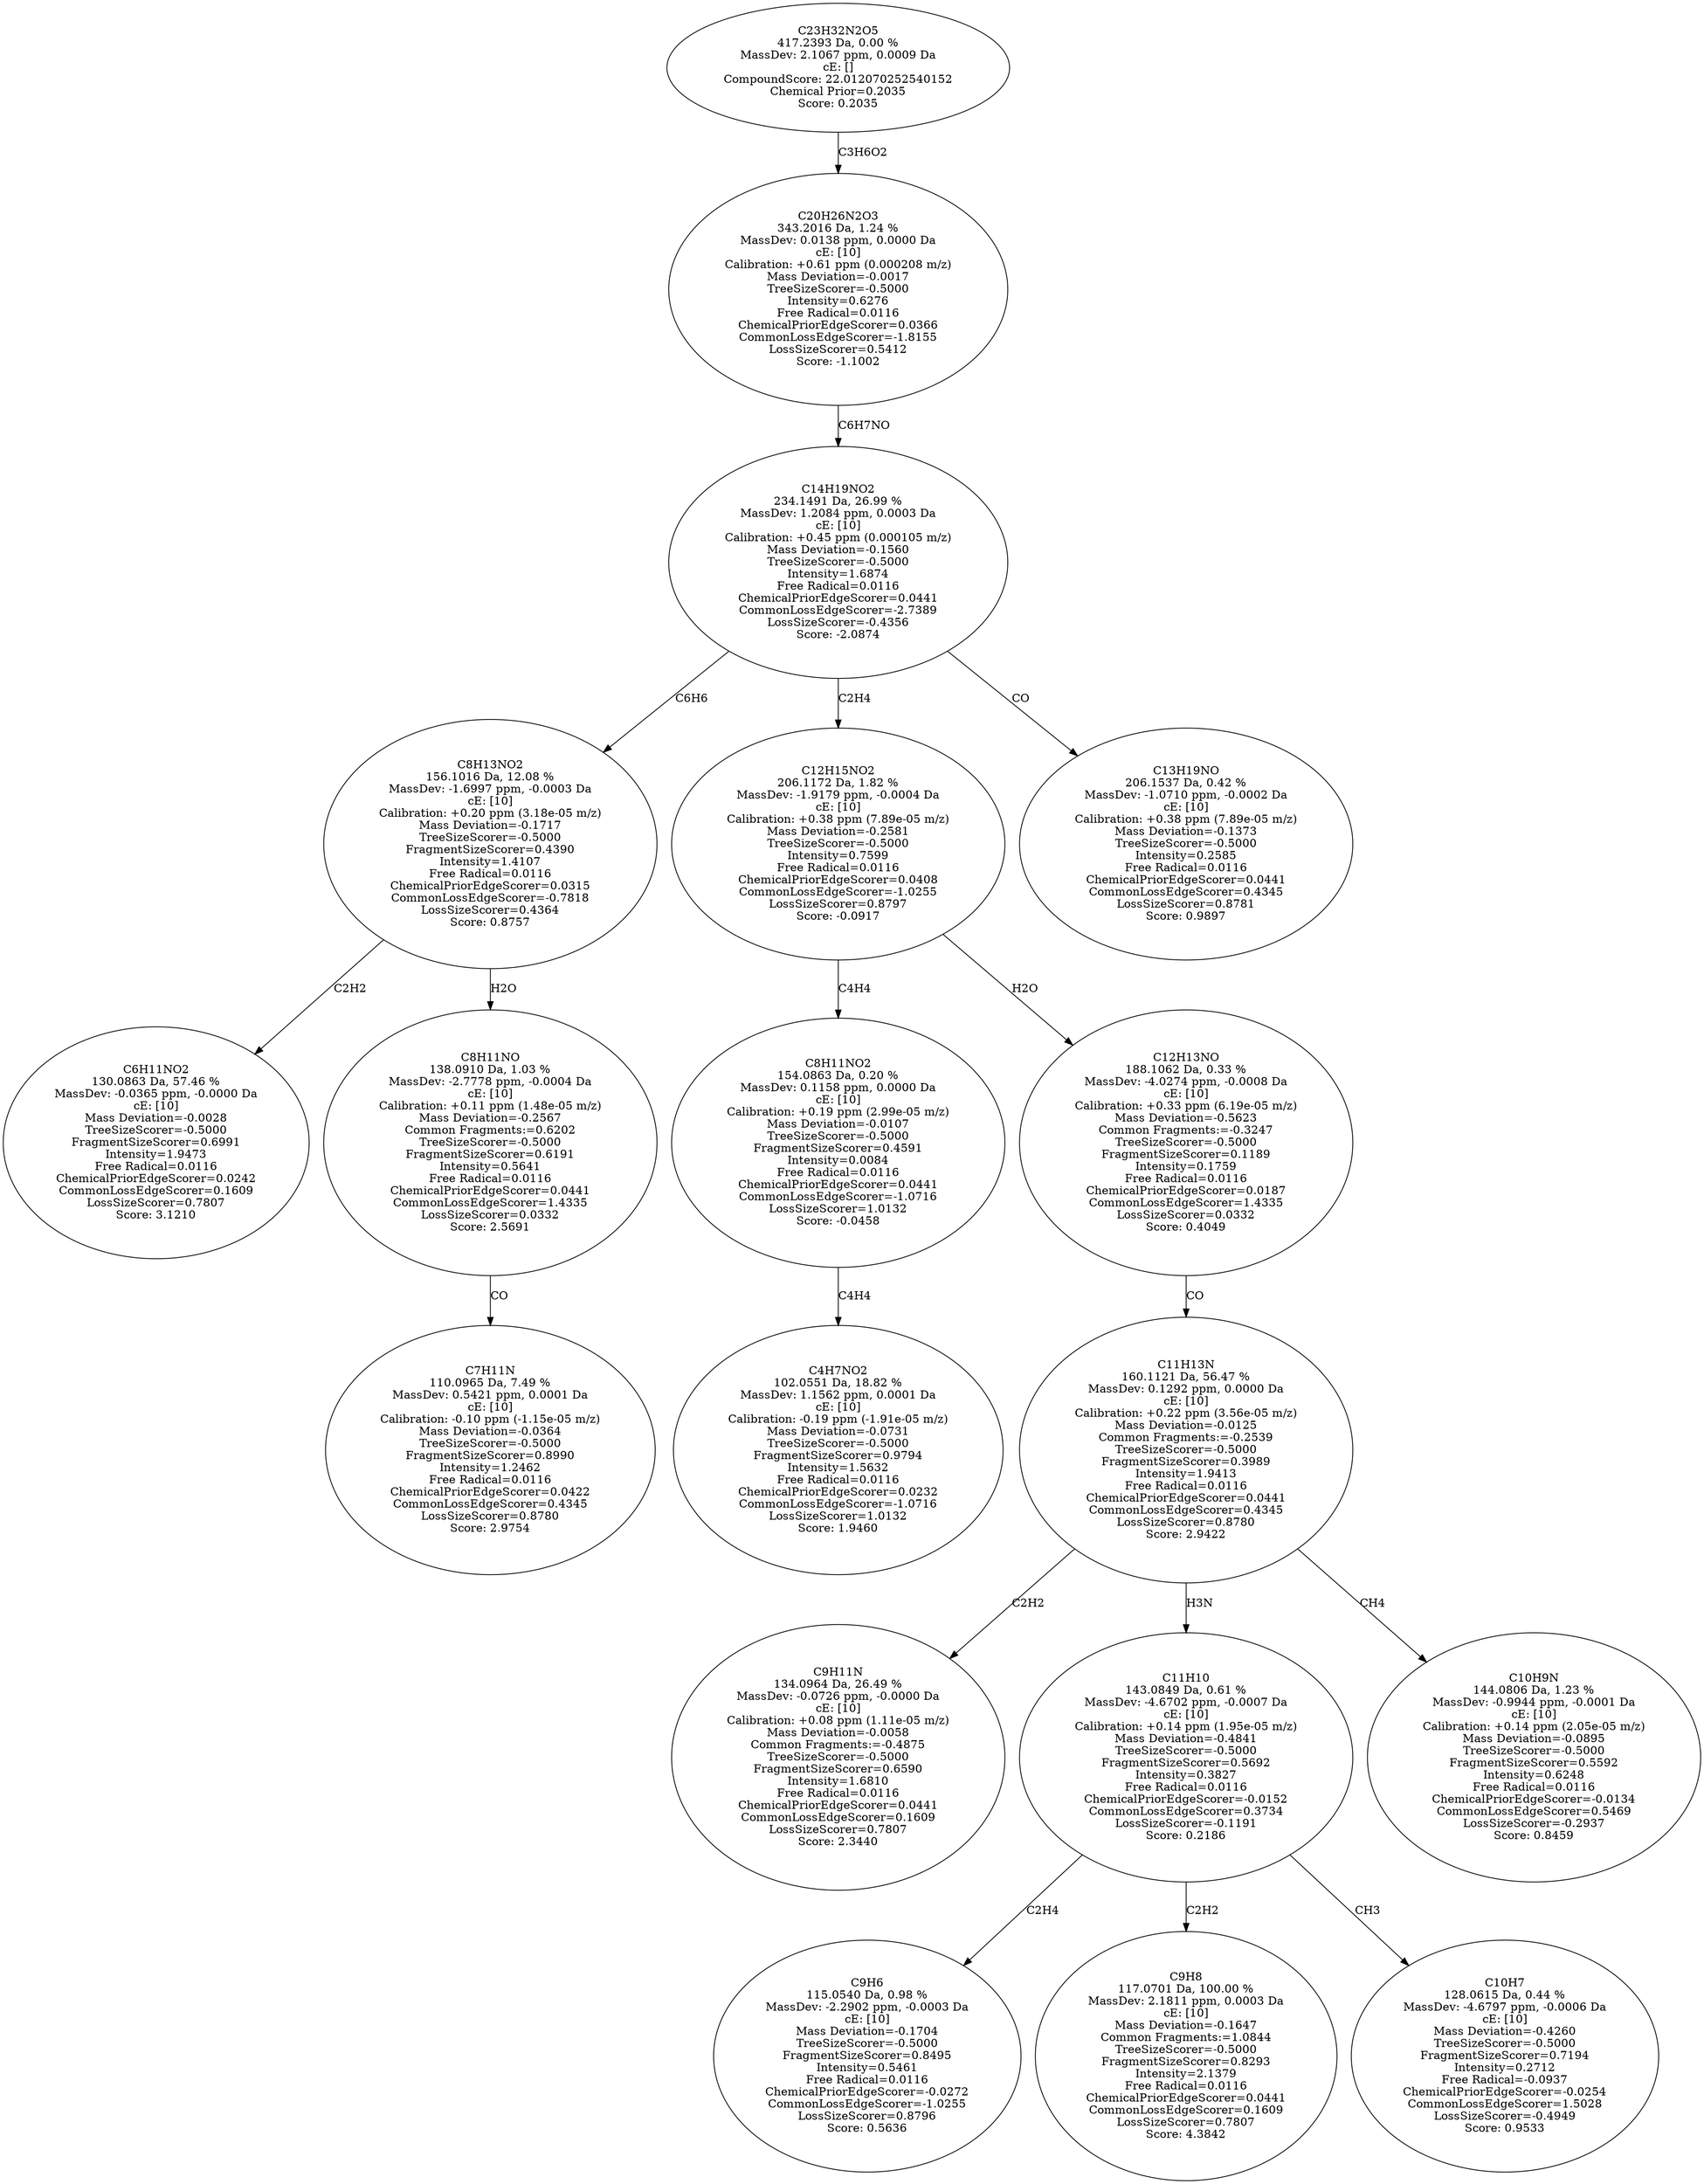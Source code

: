 strict digraph {
v1 [label="C6H11NO2\n130.0863 Da, 57.46 %\nMassDev: -0.0365 ppm, -0.0000 Da\ncE: [10]\nMass Deviation=-0.0028\nTreeSizeScorer=-0.5000\nFragmentSizeScorer=0.6991\nIntensity=1.9473\nFree Radical=0.0116\nChemicalPriorEdgeScorer=0.0242\nCommonLossEdgeScorer=0.1609\nLossSizeScorer=0.7807\nScore: 3.1210"];
v2 [label="C7H11N\n110.0965 Da, 7.49 %\nMassDev: 0.5421 ppm, 0.0001 Da\ncE: [10]\nCalibration: -0.10 ppm (-1.15e-05 m/z)\nMass Deviation=-0.0364\nTreeSizeScorer=-0.5000\nFragmentSizeScorer=0.8990\nIntensity=1.2462\nFree Radical=0.0116\nChemicalPriorEdgeScorer=0.0422\nCommonLossEdgeScorer=0.4345\nLossSizeScorer=0.8780\nScore: 2.9754"];
v3 [label="C8H11NO\n138.0910 Da, 1.03 %\nMassDev: -2.7778 ppm, -0.0004 Da\ncE: [10]\nCalibration: +0.11 ppm (1.48e-05 m/z)\nMass Deviation=-0.2567\nCommon Fragments:=0.6202\nTreeSizeScorer=-0.5000\nFragmentSizeScorer=0.6191\nIntensity=0.5641\nFree Radical=0.0116\nChemicalPriorEdgeScorer=0.0441\nCommonLossEdgeScorer=1.4335\nLossSizeScorer=0.0332\nScore: 2.5691"];
v4 [label="C8H13NO2\n156.1016 Da, 12.08 %\nMassDev: -1.6997 ppm, -0.0003 Da\ncE: [10]\nCalibration: +0.20 ppm (3.18e-05 m/z)\nMass Deviation=-0.1717\nTreeSizeScorer=-0.5000\nFragmentSizeScorer=0.4390\nIntensity=1.4107\nFree Radical=0.0116\nChemicalPriorEdgeScorer=0.0315\nCommonLossEdgeScorer=-0.7818\nLossSizeScorer=0.4364\nScore: 0.8757"];
v5 [label="C4H7NO2\n102.0551 Da, 18.82 %\nMassDev: 1.1562 ppm, 0.0001 Da\ncE: [10]\nCalibration: -0.19 ppm (-1.91e-05 m/z)\nMass Deviation=-0.0731\nTreeSizeScorer=-0.5000\nFragmentSizeScorer=0.9794\nIntensity=1.5632\nFree Radical=0.0116\nChemicalPriorEdgeScorer=0.0232\nCommonLossEdgeScorer=-1.0716\nLossSizeScorer=1.0132\nScore: 1.9460"];
v6 [label="C8H11NO2\n154.0863 Da, 0.20 %\nMassDev: 0.1158 ppm, 0.0000 Da\ncE: [10]\nCalibration: +0.19 ppm (2.99e-05 m/z)\nMass Deviation=-0.0107\nTreeSizeScorer=-0.5000\nFragmentSizeScorer=0.4591\nIntensity=0.0084\nFree Radical=0.0116\nChemicalPriorEdgeScorer=0.0441\nCommonLossEdgeScorer=-1.0716\nLossSizeScorer=1.0132\nScore: -0.0458"];
v7 [label="C9H11N\n134.0964 Da, 26.49 %\nMassDev: -0.0726 ppm, -0.0000 Da\ncE: [10]\nCalibration: +0.08 ppm (1.11e-05 m/z)\nMass Deviation=-0.0058\nCommon Fragments:=-0.4875\nTreeSizeScorer=-0.5000\nFragmentSizeScorer=0.6590\nIntensity=1.6810\nFree Radical=0.0116\nChemicalPriorEdgeScorer=0.0441\nCommonLossEdgeScorer=0.1609\nLossSizeScorer=0.7807\nScore: 2.3440"];
v8 [label="C9H6\n115.0540 Da, 0.98 %\nMassDev: -2.2902 ppm, -0.0003 Da\ncE: [10]\nMass Deviation=-0.1704\nTreeSizeScorer=-0.5000\nFragmentSizeScorer=0.8495\nIntensity=0.5461\nFree Radical=0.0116\nChemicalPriorEdgeScorer=-0.0272\nCommonLossEdgeScorer=-1.0255\nLossSizeScorer=0.8796\nScore: 0.5636"];
v9 [label="C9H8\n117.0701 Da, 100.00 %\nMassDev: 2.1811 ppm, 0.0003 Da\ncE: [10]\nMass Deviation=-0.1647\nCommon Fragments:=1.0844\nTreeSizeScorer=-0.5000\nFragmentSizeScorer=0.8293\nIntensity=2.1379\nFree Radical=0.0116\nChemicalPriorEdgeScorer=0.0441\nCommonLossEdgeScorer=0.1609\nLossSizeScorer=0.7807\nScore: 4.3842"];
v10 [label="C10H7\n128.0615 Da, 0.44 %\nMassDev: -4.6797 ppm, -0.0006 Da\ncE: [10]\nMass Deviation=-0.4260\nTreeSizeScorer=-0.5000\nFragmentSizeScorer=0.7194\nIntensity=0.2712\nFree Radical=-0.0937\nChemicalPriorEdgeScorer=-0.0254\nCommonLossEdgeScorer=1.5028\nLossSizeScorer=-0.4949\nScore: 0.9533"];
v11 [label="C11H10\n143.0849 Da, 0.61 %\nMassDev: -4.6702 ppm, -0.0007 Da\ncE: [10]\nCalibration: +0.14 ppm (1.95e-05 m/z)\nMass Deviation=-0.4841\nTreeSizeScorer=-0.5000\nFragmentSizeScorer=0.5692\nIntensity=0.3827\nFree Radical=0.0116\nChemicalPriorEdgeScorer=-0.0152\nCommonLossEdgeScorer=0.3734\nLossSizeScorer=-0.1191\nScore: 0.2186"];
v12 [label="C10H9N\n144.0806 Da, 1.23 %\nMassDev: -0.9944 ppm, -0.0001 Da\ncE: [10]\nCalibration: +0.14 ppm (2.05e-05 m/z)\nMass Deviation=-0.0895\nTreeSizeScorer=-0.5000\nFragmentSizeScorer=0.5592\nIntensity=0.6248\nFree Radical=0.0116\nChemicalPriorEdgeScorer=-0.0134\nCommonLossEdgeScorer=0.5469\nLossSizeScorer=-0.2937\nScore: 0.8459"];
v13 [label="C11H13N\n160.1121 Da, 56.47 %\nMassDev: 0.1292 ppm, 0.0000 Da\ncE: [10]\nCalibration: +0.22 ppm (3.56e-05 m/z)\nMass Deviation=-0.0125\nCommon Fragments:=-0.2539\nTreeSizeScorer=-0.5000\nFragmentSizeScorer=0.3989\nIntensity=1.9413\nFree Radical=0.0116\nChemicalPriorEdgeScorer=0.0441\nCommonLossEdgeScorer=0.4345\nLossSizeScorer=0.8780\nScore: 2.9422"];
v14 [label="C12H13NO\n188.1062 Da, 0.33 %\nMassDev: -4.0274 ppm, -0.0008 Da\ncE: [10]\nCalibration: +0.33 ppm (6.19e-05 m/z)\nMass Deviation=-0.5623\nCommon Fragments:=-0.3247\nTreeSizeScorer=-0.5000\nFragmentSizeScorer=0.1189\nIntensity=0.1759\nFree Radical=0.0116\nChemicalPriorEdgeScorer=0.0187\nCommonLossEdgeScorer=1.4335\nLossSizeScorer=0.0332\nScore: 0.4049"];
v15 [label="C12H15NO2\n206.1172 Da, 1.82 %\nMassDev: -1.9179 ppm, -0.0004 Da\ncE: [10]\nCalibration: +0.38 ppm (7.89e-05 m/z)\nMass Deviation=-0.2581\nTreeSizeScorer=-0.5000\nIntensity=0.7599\nFree Radical=0.0116\nChemicalPriorEdgeScorer=0.0408\nCommonLossEdgeScorer=-1.0255\nLossSizeScorer=0.8797\nScore: -0.0917"];
v16 [label="C13H19NO\n206.1537 Da, 0.42 %\nMassDev: -1.0710 ppm, -0.0002 Da\ncE: [10]\nCalibration: +0.38 ppm (7.89e-05 m/z)\nMass Deviation=-0.1373\nTreeSizeScorer=-0.5000\nIntensity=0.2585\nFree Radical=0.0116\nChemicalPriorEdgeScorer=0.0441\nCommonLossEdgeScorer=0.4345\nLossSizeScorer=0.8781\nScore: 0.9897"];
v17 [label="C14H19NO2\n234.1491 Da, 26.99 %\nMassDev: 1.2084 ppm, 0.0003 Da\ncE: [10]\nCalibration: +0.45 ppm (0.000105 m/z)\nMass Deviation=-0.1560\nTreeSizeScorer=-0.5000\nIntensity=1.6874\nFree Radical=0.0116\nChemicalPriorEdgeScorer=0.0441\nCommonLossEdgeScorer=-2.7389\nLossSizeScorer=-0.4356\nScore: -2.0874"];
v18 [label="C20H26N2O3\n343.2016 Da, 1.24 %\nMassDev: 0.0138 ppm, 0.0000 Da\ncE: [10]\nCalibration: +0.61 ppm (0.000208 m/z)\nMass Deviation=-0.0017\nTreeSizeScorer=-0.5000\nIntensity=0.6276\nFree Radical=0.0116\nChemicalPriorEdgeScorer=0.0366\nCommonLossEdgeScorer=-1.8155\nLossSizeScorer=0.5412\nScore: -1.1002"];
v19 [label="C23H32N2O5\n417.2393 Da, 0.00 %\nMassDev: 2.1067 ppm, 0.0009 Da\ncE: []\nCompoundScore: 22.012070252540152\nChemical Prior=0.2035\nScore: 0.2035"];
v4 -> v1 [label="C2H2"];
v3 -> v2 [label="CO"];
v4 -> v3 [label="H2O"];
v17 -> v4 [label="C6H6"];
v6 -> v5 [label="C4H4"];
v15 -> v6 [label="C4H4"];
v13 -> v7 [label="C2H2"];
v11 -> v8 [label="C2H4"];
v11 -> v9 [label="C2H2"];
v11 -> v10 [label="CH3"];
v13 -> v11 [label="H3N"];
v13 -> v12 [label="CH4"];
v14 -> v13 [label="CO"];
v15 -> v14 [label="H2O"];
v17 -> v15 [label="C2H4"];
v17 -> v16 [label="CO"];
v18 -> v17 [label="C6H7NO"];
v19 -> v18 [label="C3H6O2"];
}